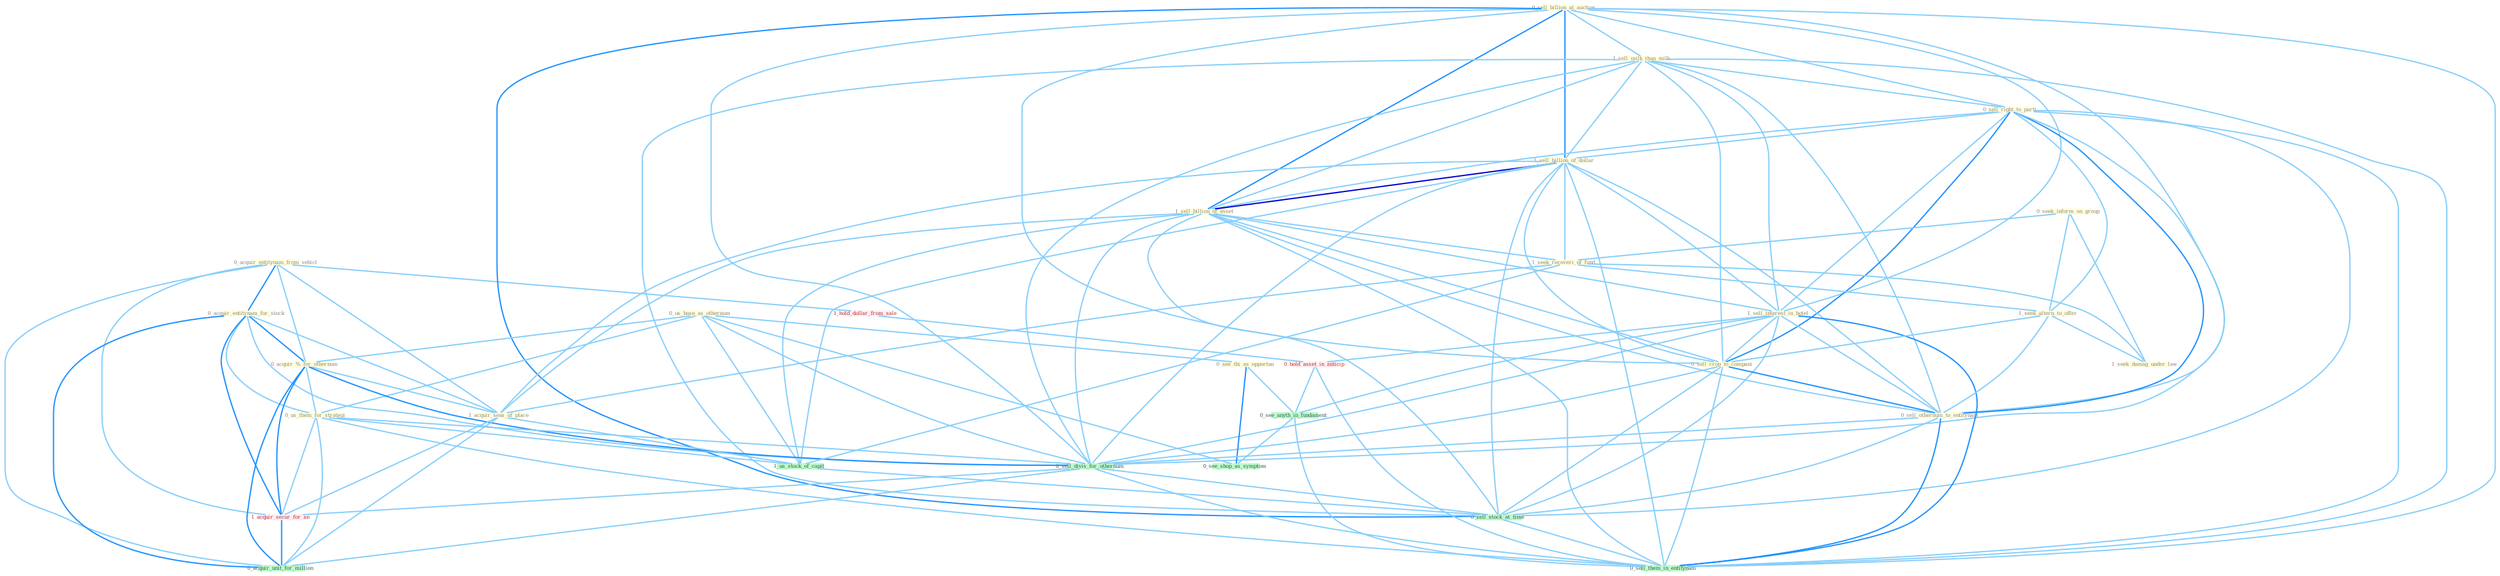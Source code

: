 Graph G{ 
    node
    [shape=polygon,style=filled,width=.5,height=.06,color="#BDFCC9",fixedsize=true,fontsize=4,
    fontcolor="#2f4f4f"];
    {node
    [color="#ffffe0", fontcolor="#8b7d6b"] "0_acquir_entitynam_from_vehicl " "0_sell_billion_at_auction " "0_us_base_as_othernum " "1_sell_milk_than_milk " "0_sell_right_to_parti " "1_sell_billion_of_dollar " "0_acquir_entitynam_for_stock " "1_sell_billion_of_asset " "0_acquir_%_for_othernum " "0_seek_inform_on_group " "1_seek_recoveri_of_fund " "0_us_them_for_strategi " "1_acquir_sens_of_place " "1_sell_interest_in_hotel " "1_seek_altern_to_offer " "0_sell_crop_to_compani " "1_seek_damag_under_law " "0_see_thi_as_opportun " "0_sell_othernum_to_entitynam "}
{node [color="#fff0f5", fontcolor="#b22222"] "1_acquir_secur_for_an " "1_hold_dollar_from_sale " "0_hold_asset_in_anticip "}
edge [color="#B0E2FF"];

	"0_acquir_entitynam_from_vehicl " -- "0_acquir_entitynam_for_stock " [w="2", color="#1e90ff" , len=0.8];
	"0_acquir_entitynam_from_vehicl " -- "0_acquir_%_for_othernum " [w="1", color="#87cefa" ];
	"0_acquir_entitynam_from_vehicl " -- "1_acquir_sens_of_place " [w="1", color="#87cefa" ];
	"0_acquir_entitynam_from_vehicl " -- "1_acquir_secur_for_an " [w="1", color="#87cefa" ];
	"0_acquir_entitynam_from_vehicl " -- "1_hold_dollar_from_sale " [w="1", color="#87cefa" ];
	"0_acquir_entitynam_from_vehicl " -- "0_acquir_unit_for_million " [w="1", color="#87cefa" ];
	"0_sell_billion_at_auction " -- "1_sell_milk_than_milk " [w="1", color="#87cefa" ];
	"0_sell_billion_at_auction " -- "0_sell_right_to_parti " [w="1", color="#87cefa" ];
	"0_sell_billion_at_auction " -- "1_sell_billion_of_dollar " [w="2", color="#1e90ff" , len=0.8];
	"0_sell_billion_at_auction " -- "1_sell_billion_of_asset " [w="2", color="#1e90ff" , len=0.8];
	"0_sell_billion_at_auction " -- "1_sell_interest_in_hotel " [w="1", color="#87cefa" ];
	"0_sell_billion_at_auction " -- "0_sell_crop_to_compani " [w="1", color="#87cefa" ];
	"0_sell_billion_at_auction " -- "0_sell_othernum_to_entitynam " [w="1", color="#87cefa" ];
	"0_sell_billion_at_auction " -- "0_sell_divis_for_othernum " [w="1", color="#87cefa" ];
	"0_sell_billion_at_auction " -- "0_sell_stock_at_time " [w="2", color="#1e90ff" , len=0.8];
	"0_sell_billion_at_auction " -- "0_sell_them_in_entitynam " [w="1", color="#87cefa" ];
	"0_us_base_as_othernum " -- "0_acquir_%_for_othernum " [w="1", color="#87cefa" ];
	"0_us_base_as_othernum " -- "0_us_them_for_strategi " [w="1", color="#87cefa" ];
	"0_us_base_as_othernum " -- "0_see_thi_as_opportun " [w="1", color="#87cefa" ];
	"0_us_base_as_othernum " -- "0_sell_divis_for_othernum " [w="1", color="#87cefa" ];
	"0_us_base_as_othernum " -- "1_us_stock_of_capit " [w="1", color="#87cefa" ];
	"0_us_base_as_othernum " -- "0_see_shop_as_symptom " [w="1", color="#87cefa" ];
	"1_sell_milk_than_milk " -- "0_sell_right_to_parti " [w="1", color="#87cefa" ];
	"1_sell_milk_than_milk " -- "1_sell_billion_of_dollar " [w="1", color="#87cefa" ];
	"1_sell_milk_than_milk " -- "1_sell_billion_of_asset " [w="1", color="#87cefa" ];
	"1_sell_milk_than_milk " -- "1_sell_interest_in_hotel " [w="1", color="#87cefa" ];
	"1_sell_milk_than_milk " -- "0_sell_crop_to_compani " [w="1", color="#87cefa" ];
	"1_sell_milk_than_milk " -- "0_sell_othernum_to_entitynam " [w="1", color="#87cefa" ];
	"1_sell_milk_than_milk " -- "0_sell_divis_for_othernum " [w="1", color="#87cefa" ];
	"1_sell_milk_than_milk " -- "0_sell_stock_at_time " [w="1", color="#87cefa" ];
	"1_sell_milk_than_milk " -- "0_sell_them_in_entitynam " [w="1", color="#87cefa" ];
	"0_sell_right_to_parti " -- "1_sell_billion_of_dollar " [w="1", color="#87cefa" ];
	"0_sell_right_to_parti " -- "1_sell_billion_of_asset " [w="1", color="#87cefa" ];
	"0_sell_right_to_parti " -- "1_sell_interest_in_hotel " [w="1", color="#87cefa" ];
	"0_sell_right_to_parti " -- "1_seek_altern_to_offer " [w="1", color="#87cefa" ];
	"0_sell_right_to_parti " -- "0_sell_crop_to_compani " [w="2", color="#1e90ff" , len=0.8];
	"0_sell_right_to_parti " -- "0_sell_othernum_to_entitynam " [w="2", color="#1e90ff" , len=0.8];
	"0_sell_right_to_parti " -- "0_sell_divis_for_othernum " [w="1", color="#87cefa" ];
	"0_sell_right_to_parti " -- "0_sell_stock_at_time " [w="1", color="#87cefa" ];
	"0_sell_right_to_parti " -- "0_sell_them_in_entitynam " [w="1", color="#87cefa" ];
	"1_sell_billion_of_dollar " -- "1_sell_billion_of_asset " [w="3", color="#0000cd" , len=0.6];
	"1_sell_billion_of_dollar " -- "1_seek_recoveri_of_fund " [w="1", color="#87cefa" ];
	"1_sell_billion_of_dollar " -- "1_acquir_sens_of_place " [w="1", color="#87cefa" ];
	"1_sell_billion_of_dollar " -- "1_sell_interest_in_hotel " [w="1", color="#87cefa" ];
	"1_sell_billion_of_dollar " -- "0_sell_crop_to_compani " [w="1", color="#87cefa" ];
	"1_sell_billion_of_dollar " -- "0_sell_othernum_to_entitynam " [w="1", color="#87cefa" ];
	"1_sell_billion_of_dollar " -- "0_sell_divis_for_othernum " [w="1", color="#87cefa" ];
	"1_sell_billion_of_dollar " -- "1_us_stock_of_capit " [w="1", color="#87cefa" ];
	"1_sell_billion_of_dollar " -- "0_sell_stock_at_time " [w="1", color="#87cefa" ];
	"1_sell_billion_of_dollar " -- "0_sell_them_in_entitynam " [w="1", color="#87cefa" ];
	"0_acquir_entitynam_for_stock " -- "0_acquir_%_for_othernum " [w="2", color="#1e90ff" , len=0.8];
	"0_acquir_entitynam_for_stock " -- "0_us_them_for_strategi " [w="1", color="#87cefa" ];
	"0_acquir_entitynam_for_stock " -- "1_acquir_sens_of_place " [w="1", color="#87cefa" ];
	"0_acquir_entitynam_for_stock " -- "0_sell_divis_for_othernum " [w="1", color="#87cefa" ];
	"0_acquir_entitynam_for_stock " -- "1_acquir_secur_for_an " [w="2", color="#1e90ff" , len=0.8];
	"0_acquir_entitynam_for_stock " -- "0_acquir_unit_for_million " [w="2", color="#1e90ff" , len=0.8];
	"1_sell_billion_of_asset " -- "1_seek_recoveri_of_fund " [w="1", color="#87cefa" ];
	"1_sell_billion_of_asset " -- "1_acquir_sens_of_place " [w="1", color="#87cefa" ];
	"1_sell_billion_of_asset " -- "1_sell_interest_in_hotel " [w="1", color="#87cefa" ];
	"1_sell_billion_of_asset " -- "0_sell_crop_to_compani " [w="1", color="#87cefa" ];
	"1_sell_billion_of_asset " -- "0_sell_othernum_to_entitynam " [w="1", color="#87cefa" ];
	"1_sell_billion_of_asset " -- "0_sell_divis_for_othernum " [w="1", color="#87cefa" ];
	"1_sell_billion_of_asset " -- "1_us_stock_of_capit " [w="1", color="#87cefa" ];
	"1_sell_billion_of_asset " -- "0_sell_stock_at_time " [w="1", color="#87cefa" ];
	"1_sell_billion_of_asset " -- "0_sell_them_in_entitynam " [w="1", color="#87cefa" ];
	"0_acquir_%_for_othernum " -- "0_us_them_for_strategi " [w="1", color="#87cefa" ];
	"0_acquir_%_for_othernum " -- "1_acquir_sens_of_place " [w="1", color="#87cefa" ];
	"0_acquir_%_for_othernum " -- "0_sell_divis_for_othernum " [w="2", color="#1e90ff" , len=0.8];
	"0_acquir_%_for_othernum " -- "1_acquir_secur_for_an " [w="2", color="#1e90ff" , len=0.8];
	"0_acquir_%_for_othernum " -- "0_acquir_unit_for_million " [w="2", color="#1e90ff" , len=0.8];
	"0_seek_inform_on_group " -- "1_seek_recoveri_of_fund " [w="1", color="#87cefa" ];
	"0_seek_inform_on_group " -- "1_seek_altern_to_offer " [w="1", color="#87cefa" ];
	"0_seek_inform_on_group " -- "1_seek_damag_under_law " [w="1", color="#87cefa" ];
	"1_seek_recoveri_of_fund " -- "1_acquir_sens_of_place " [w="1", color="#87cefa" ];
	"1_seek_recoveri_of_fund " -- "1_seek_altern_to_offer " [w="1", color="#87cefa" ];
	"1_seek_recoveri_of_fund " -- "1_seek_damag_under_law " [w="1", color="#87cefa" ];
	"1_seek_recoveri_of_fund " -- "1_us_stock_of_capit " [w="1", color="#87cefa" ];
	"0_us_them_for_strategi " -- "0_sell_divis_for_othernum " [w="1", color="#87cefa" ];
	"0_us_them_for_strategi " -- "1_acquir_secur_for_an " [w="1", color="#87cefa" ];
	"0_us_them_for_strategi " -- "1_us_stock_of_capit " [w="1", color="#87cefa" ];
	"0_us_them_for_strategi " -- "0_acquir_unit_for_million " [w="1", color="#87cefa" ];
	"0_us_them_for_strategi " -- "0_sell_them_in_entitynam " [w="1", color="#87cefa" ];
	"1_acquir_sens_of_place " -- "1_acquir_secur_for_an " [w="1", color="#87cefa" ];
	"1_acquir_sens_of_place " -- "1_us_stock_of_capit " [w="1", color="#87cefa" ];
	"1_acquir_sens_of_place " -- "0_acquir_unit_for_million " [w="1", color="#87cefa" ];
	"1_sell_interest_in_hotel " -- "0_sell_crop_to_compani " [w="1", color="#87cefa" ];
	"1_sell_interest_in_hotel " -- "0_sell_othernum_to_entitynam " [w="1", color="#87cefa" ];
	"1_sell_interest_in_hotel " -- "0_sell_divis_for_othernum " [w="1", color="#87cefa" ];
	"1_sell_interest_in_hotel " -- "0_hold_asset_in_anticip " [w="1", color="#87cefa" ];
	"1_sell_interest_in_hotel " -- "0_sell_stock_at_time " [w="1", color="#87cefa" ];
	"1_sell_interest_in_hotel " -- "0_see_anyth_in_fundament " [w="1", color="#87cefa" ];
	"1_sell_interest_in_hotel " -- "0_sell_them_in_entitynam " [w="2", color="#1e90ff" , len=0.8];
	"1_seek_altern_to_offer " -- "0_sell_crop_to_compani " [w="1", color="#87cefa" ];
	"1_seek_altern_to_offer " -- "1_seek_damag_under_law " [w="1", color="#87cefa" ];
	"1_seek_altern_to_offer " -- "0_sell_othernum_to_entitynam " [w="1", color="#87cefa" ];
	"0_sell_crop_to_compani " -- "0_sell_othernum_to_entitynam " [w="2", color="#1e90ff" , len=0.8];
	"0_sell_crop_to_compani " -- "0_sell_divis_for_othernum " [w="1", color="#87cefa" ];
	"0_sell_crop_to_compani " -- "0_sell_stock_at_time " [w="1", color="#87cefa" ];
	"0_sell_crop_to_compani " -- "0_sell_them_in_entitynam " [w="1", color="#87cefa" ];
	"0_see_thi_as_opportun " -- "0_see_anyth_in_fundament " [w="1", color="#87cefa" ];
	"0_see_thi_as_opportun " -- "0_see_shop_as_symptom " [w="2", color="#1e90ff" , len=0.8];
	"0_sell_othernum_to_entitynam " -- "0_sell_divis_for_othernum " [w="1", color="#87cefa" ];
	"0_sell_othernum_to_entitynam " -- "0_sell_stock_at_time " [w="1", color="#87cefa" ];
	"0_sell_othernum_to_entitynam " -- "0_sell_them_in_entitynam " [w="2", color="#1e90ff" , len=0.8];
	"0_sell_divis_for_othernum " -- "1_acquir_secur_for_an " [w="1", color="#87cefa" ];
	"0_sell_divis_for_othernum " -- "0_sell_stock_at_time " [w="1", color="#87cefa" ];
	"0_sell_divis_for_othernum " -- "0_acquir_unit_for_million " [w="1", color="#87cefa" ];
	"0_sell_divis_for_othernum " -- "0_sell_them_in_entitynam " [w="1", color="#87cefa" ];
	"1_acquir_secur_for_an " -- "0_acquir_unit_for_million " [w="2", color="#1e90ff" , len=0.8];
	"1_us_stock_of_capit " -- "0_sell_stock_at_time " [w="1", color="#87cefa" ];
	"1_hold_dollar_from_sale " -- "0_hold_asset_in_anticip " [w="1", color="#87cefa" ];
	"0_hold_asset_in_anticip " -- "0_see_anyth_in_fundament " [w="1", color="#87cefa" ];
	"0_hold_asset_in_anticip " -- "0_sell_them_in_entitynam " [w="1", color="#87cefa" ];
	"0_sell_stock_at_time " -- "0_sell_them_in_entitynam " [w="1", color="#87cefa" ];
	"0_see_anyth_in_fundament " -- "0_see_shop_as_symptom " [w="1", color="#87cefa" ];
	"0_see_anyth_in_fundament " -- "0_sell_them_in_entitynam " [w="1", color="#87cefa" ];
}